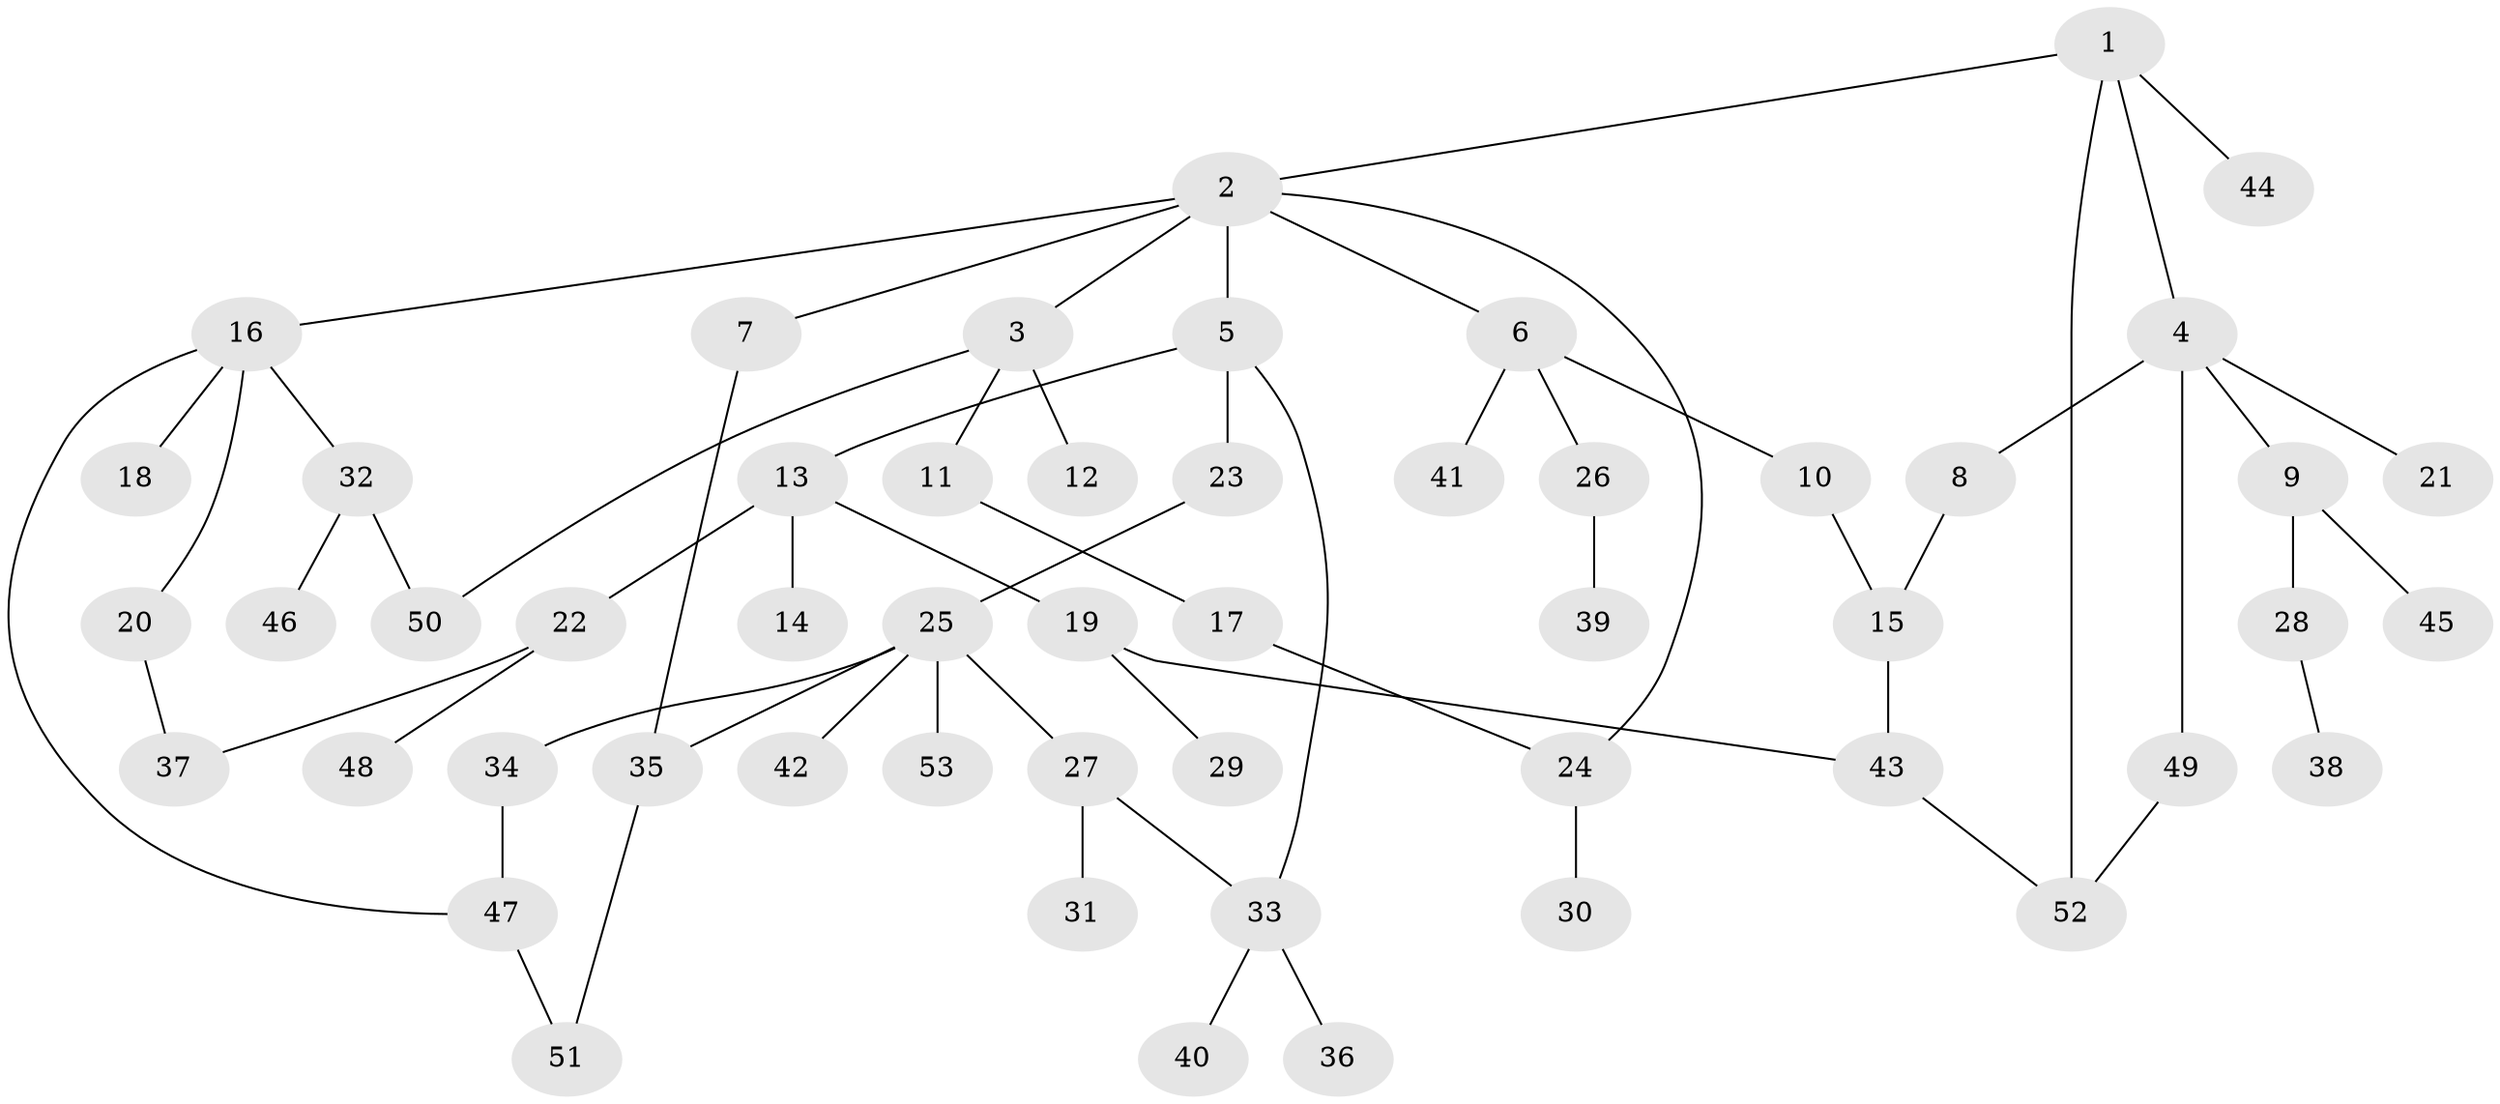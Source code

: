 // coarse degree distribution, {9: 0.030303030303030304, 3: 0.24242424242424243, 6: 0.06060606060606061, 2: 0.24242424242424243, 5: 0.06060606060606061, 1: 0.3333333333333333, 4: 0.030303030303030304}
// Generated by graph-tools (version 1.1) at 2025/51/02/27/25 19:51:37]
// undirected, 53 vertices, 63 edges
graph export_dot {
graph [start="1"]
  node [color=gray90,style=filled];
  1;
  2;
  3;
  4;
  5;
  6;
  7;
  8;
  9;
  10;
  11;
  12;
  13;
  14;
  15;
  16;
  17;
  18;
  19;
  20;
  21;
  22;
  23;
  24;
  25;
  26;
  27;
  28;
  29;
  30;
  31;
  32;
  33;
  34;
  35;
  36;
  37;
  38;
  39;
  40;
  41;
  42;
  43;
  44;
  45;
  46;
  47;
  48;
  49;
  50;
  51;
  52;
  53;
  1 -- 2;
  1 -- 4;
  1 -- 44;
  1 -- 52;
  2 -- 3;
  2 -- 5;
  2 -- 6;
  2 -- 7;
  2 -- 16;
  2 -- 24;
  3 -- 11;
  3 -- 12;
  3 -- 50;
  4 -- 8;
  4 -- 9;
  4 -- 21;
  4 -- 49;
  5 -- 13;
  5 -- 23;
  5 -- 33;
  6 -- 10;
  6 -- 26;
  6 -- 41;
  7 -- 35;
  8 -- 15;
  9 -- 28;
  9 -- 45;
  10 -- 15;
  11 -- 17;
  13 -- 14;
  13 -- 19;
  13 -- 22;
  15 -- 43;
  16 -- 18;
  16 -- 20;
  16 -- 32;
  16 -- 47;
  17 -- 24;
  19 -- 29;
  19 -- 43;
  20 -- 37;
  22 -- 37;
  22 -- 48;
  23 -- 25;
  24 -- 30;
  25 -- 27;
  25 -- 34;
  25 -- 35;
  25 -- 42;
  25 -- 53;
  26 -- 39;
  27 -- 31;
  27 -- 33;
  28 -- 38;
  32 -- 46;
  32 -- 50;
  33 -- 36;
  33 -- 40;
  34 -- 47;
  35 -- 51;
  43 -- 52;
  47 -- 51;
  49 -- 52;
}
